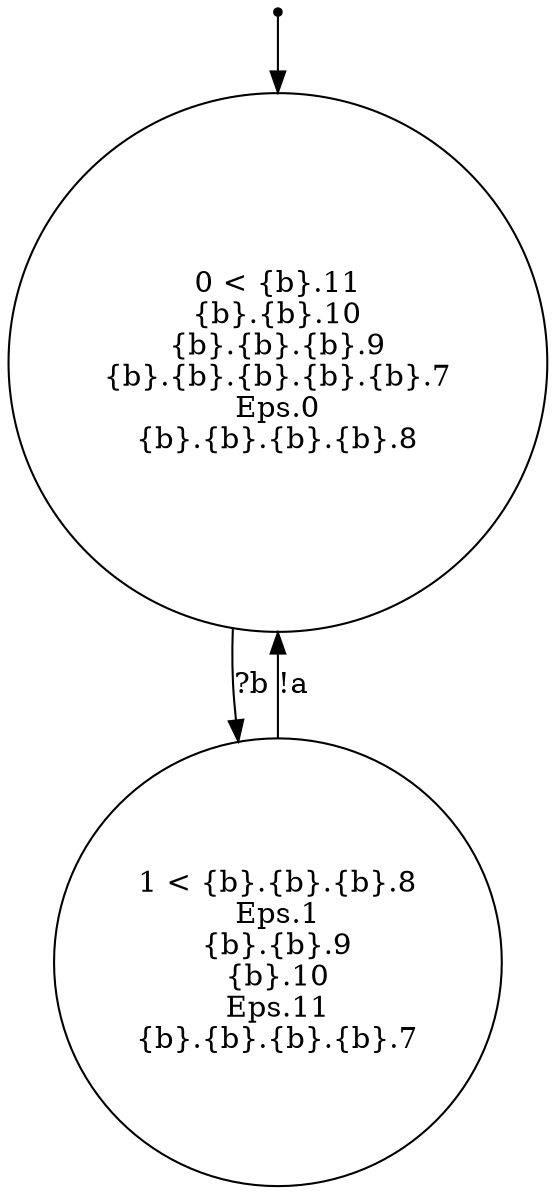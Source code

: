 digraph {
 node [shape=point] ENTRY
 node [shape=circle]
1 [label="1 < {b}.{b}.{b}.8
Eps.1
{b}.{b}.9
{b}.10
Eps.11
{b}.{b}.{b}.{b}.7
"]
0 [label="0 < {b}.11
{b}.{b}.10
{b}.{b}.{b}.9
{b}.{b}.{b}.{b}.{b}.7
Eps.0
{b}.{b}.{b}.{b}.8
"]
ENTRY -> 0
1 -> 0 [label="!a"]
0 -> 1 [label="?b"]

}